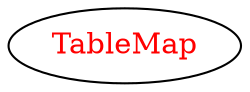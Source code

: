 digraph dependencyGraph {
 concentrate=true;
 ranksep="2.0";
 rankdir="LR"; 
 splines="ortho";
"TableMap" [fontcolor="red"];
}